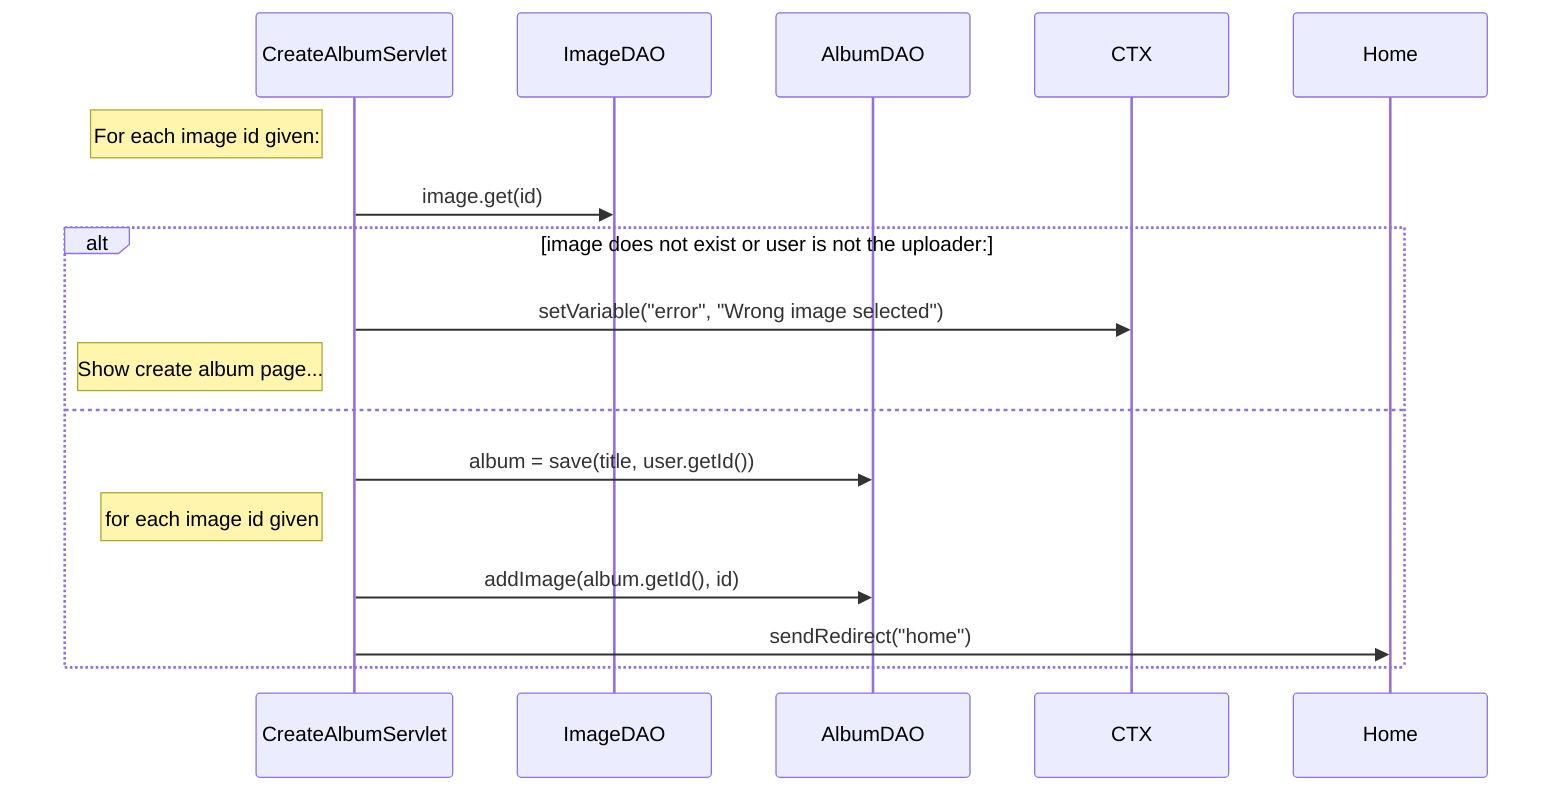 sequenceDiagram
    participant CreateAlbumServlet
    participant ImageDAO
    participant AlbumDAO
    participant CTX
    participant Home
    Note left of CreateAlbumServlet: For each image id given:
    CreateAlbumServlet ->> ImageDAO: image.get(id)
    alt image does not exist or user is not the uploader:
        CreateAlbumServlet ->> CTX: setVariable("error", "Wrong image selected")
        Note left of CreateAlbumServlet: Show create album page...
    else
        CreateAlbumServlet ->> AlbumDAO: album = save(title, user.getId())
        Note left of CreateAlbumServlet: for each image id given
        CreateAlbumServlet ->> AlbumDAO: addImage(album.getId(), id)
        CreateAlbumServlet ->> Home: sendRedirect("home")
    end